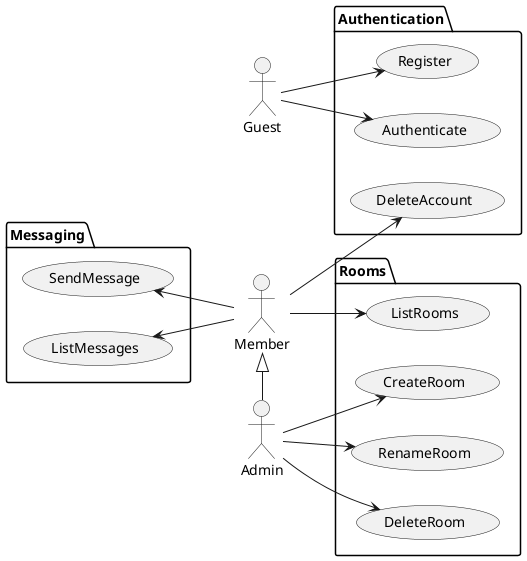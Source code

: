 @startuml use cases diagram

left to right direction

actor Admin
actor Member
actor Guest

Member <|- Admin

package Authentication {
  usecase (Register)
  usecase (Authenticate)
  usecase (DeleteAccount)
  
  Guest --> Register
  Guest --> Authenticate
  
  Member --> DeleteAccount
}

package Rooms {
  usecase (CreateRoom)
  usecase (RenameRoom)
  usecase (ListRooms)
  usecase (DeleteRoom)
  
  Admin --> CreateRoom
  Admin --> RenameRoom
  Admin --> DeleteRoom
  
  Member --> ListRooms
}

package Messaging {
  usecase (SendMessage)
  usecase (ListMessages)
  
  SendMessage <-- Member
  ListMessages <-- Member
}
@enduml